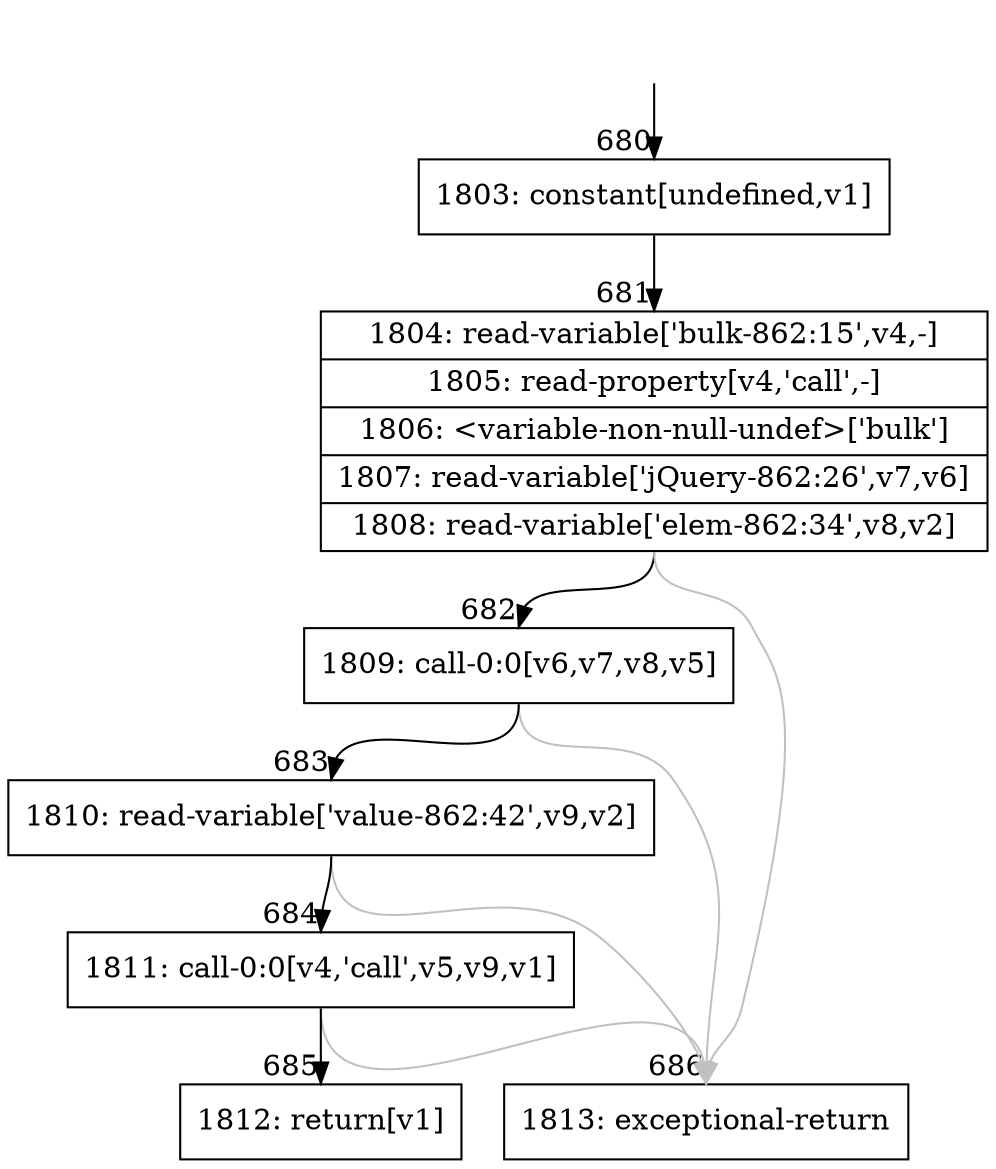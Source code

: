 digraph {
rankdir="TD"
BB_entry51[shape=none,label=""];
BB_entry51 -> BB680 [tailport=s, headport=n, headlabel="    680"]
BB680 [shape=record label="{1803: constant[undefined,v1]}" ] 
BB680 -> BB681 [tailport=s, headport=n, headlabel="      681"]
BB681 [shape=record label="{1804: read-variable['bulk-862:15',v4,-]|1805: read-property[v4,'call',-]|1806: \<variable-non-null-undef\>['bulk']|1807: read-variable['jQuery-862:26',v7,v6]|1808: read-variable['elem-862:34',v8,v2]}" ] 
BB681 -> BB682 [tailport=s, headport=n, headlabel="      682"]
BB681 -> BB686 [tailport=s, headport=n, color=gray, headlabel="      686"]
BB682 [shape=record label="{1809: call-0:0[v6,v7,v8,v5]}" ] 
BB682 -> BB683 [tailport=s, headport=n, headlabel="      683"]
BB682 -> BB686 [tailport=s, headport=n, color=gray]
BB683 [shape=record label="{1810: read-variable['value-862:42',v9,v2]}" ] 
BB683 -> BB684 [tailport=s, headport=n, headlabel="      684"]
BB683 -> BB686 [tailport=s, headport=n, color=gray]
BB684 [shape=record label="{1811: call-0:0[v4,'call',v5,v9,v1]}" ] 
BB684 -> BB685 [tailport=s, headport=n, headlabel="      685"]
BB684 -> BB686 [tailport=s, headport=n, color=gray]
BB685 [shape=record label="{1812: return[v1]}" ] 
BB686 [shape=record label="{1813: exceptional-return}" ] 
}
